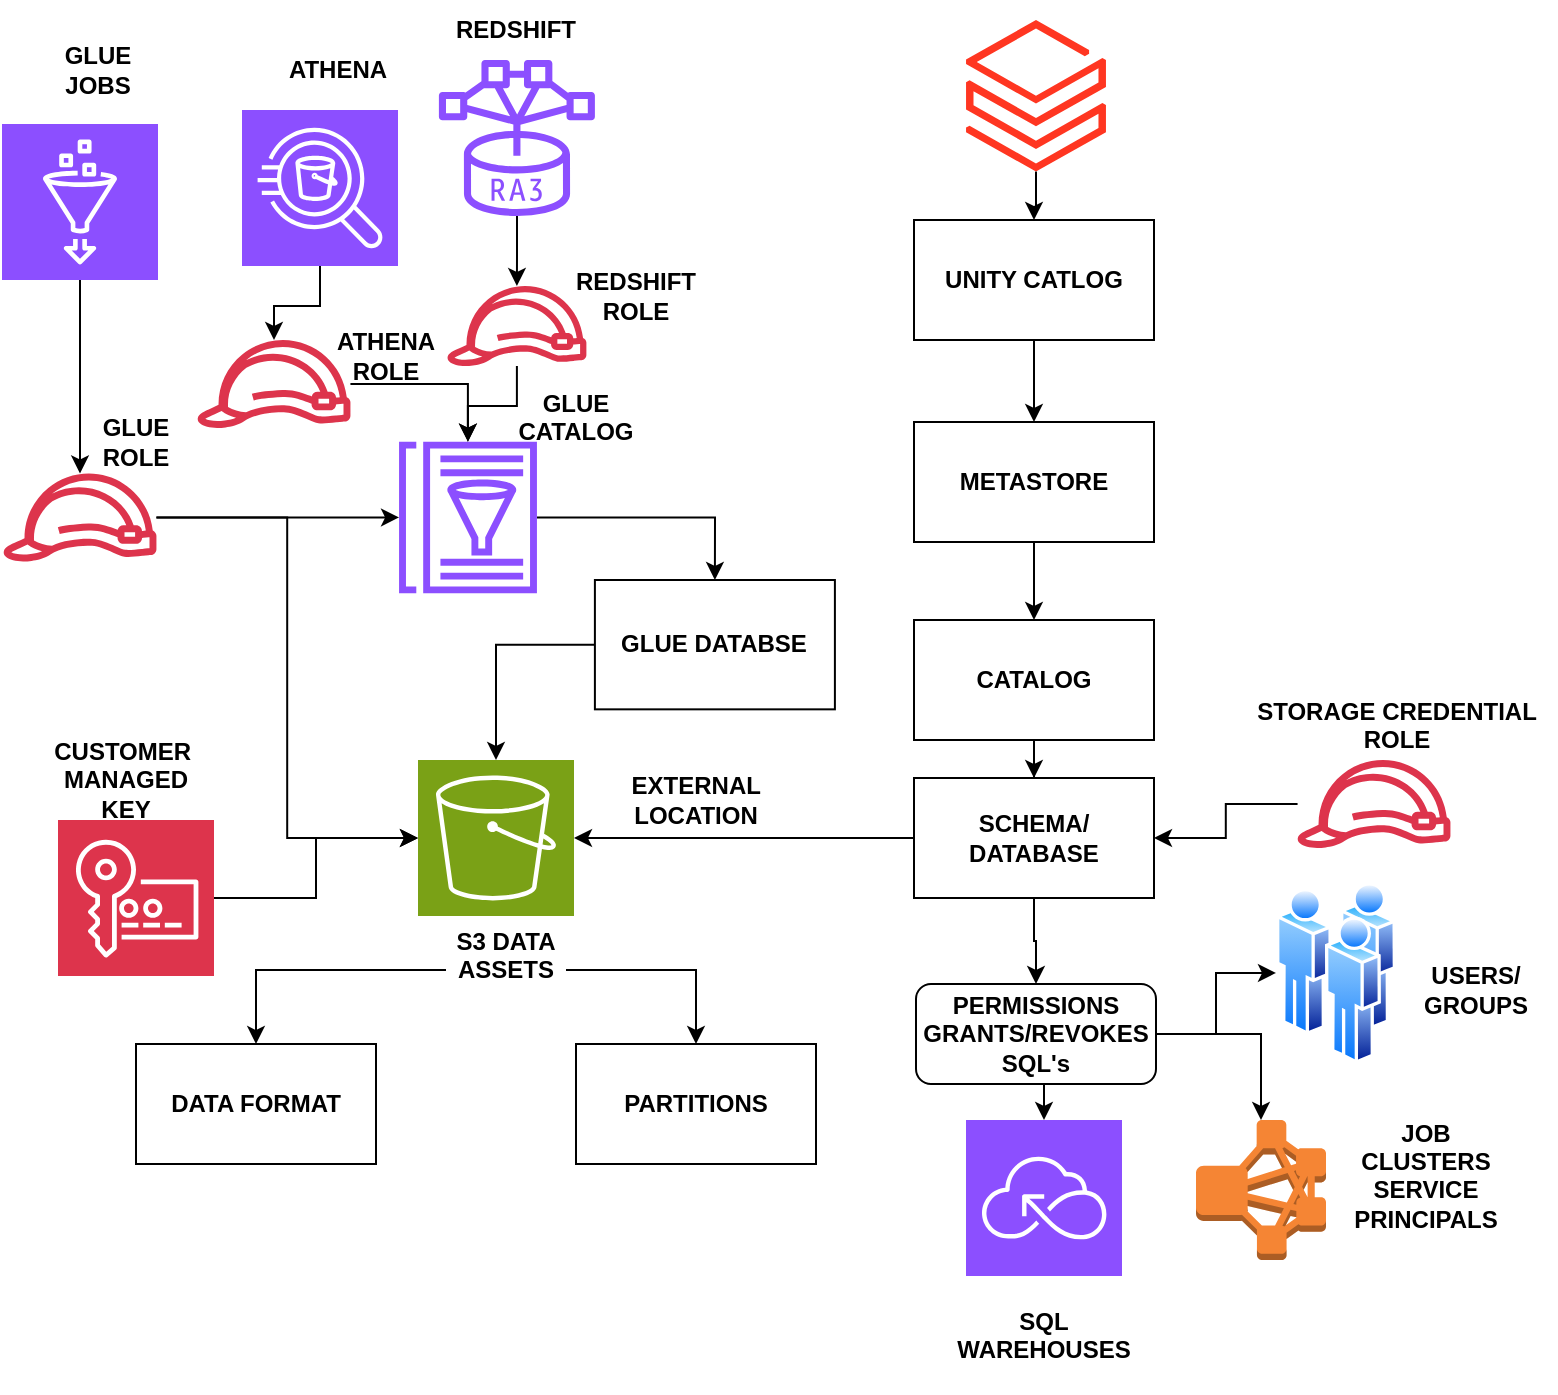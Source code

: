 <mxfile version="24.2.0" type="github">
  <diagram name="Page-1" id="ufURELxltCB_q80mnHpT">
    <mxGraphModel dx="2298" dy="715" grid="1" gridSize="10" guides="1" tooltips="1" connect="1" arrows="1" fold="1" page="1" pageScale="1" pageWidth="850" pageHeight="1100" math="0" shadow="0">
      <root>
        <mxCell id="0" />
        <mxCell id="1" parent="0" />
        <mxCell id="_6UW5Ic7uMs2FnUfCXlE-48" value="" style="edgeStyle=orthogonalEdgeStyle;rounded=0;orthogonalLoop=1;jettySize=auto;html=1;" edge="1" parent="1" source="_6UW5Ic7uMs2FnUfCXlE-1" target="_6UW5Ic7uMs2FnUfCXlE-41">
          <mxGeometry relative="1" as="geometry" />
        </mxCell>
        <mxCell id="_6UW5Ic7uMs2FnUfCXlE-1" value="" style="sketch=0;points=[[0,0,0],[0.25,0,0],[0.5,0,0],[0.75,0,0],[1,0,0],[0,1,0],[0.25,1,0],[0.5,1,0],[0.75,1,0],[1,1,0],[0,0.25,0],[0,0.5,0],[0,0.75,0],[1,0.25,0],[1,0.5,0],[1,0.75,0]];outlineConnect=0;fontColor=#232F3E;fillColor=#8C4FFF;strokeColor=#ffffff;dashed=0;verticalLabelPosition=bottom;verticalAlign=top;align=center;html=1;fontSize=12;fontStyle=0;aspect=fixed;shape=mxgraph.aws4.resourceIcon;resIcon=mxgraph.aws4.glue;" vertex="1" parent="1">
          <mxGeometry x="-287" y="212" width="78" height="78" as="geometry" />
        </mxCell>
        <mxCell id="_6UW5Ic7uMs2FnUfCXlE-50" style="edgeStyle=orthogonalEdgeStyle;rounded=0;orthogonalLoop=1;jettySize=auto;html=1;" edge="1" parent="1" source="_6UW5Ic7uMs2FnUfCXlE-2" target="_6UW5Ic7uMs2FnUfCXlE-42">
          <mxGeometry relative="1" as="geometry" />
        </mxCell>
        <mxCell id="_6UW5Ic7uMs2FnUfCXlE-2" value="" style="sketch=0;points=[[0,0,0],[0.25,0,0],[0.5,0,0],[0.75,0,0],[1,0,0],[0,1,0],[0.25,1,0],[0.5,1,0],[0.75,1,0],[1,1,0],[0,0.25,0],[0,0.5,0],[0,0.75,0],[1,0.25,0],[1,0.5,0],[1,0.75,0]];outlineConnect=0;fontColor=#232F3E;fillColor=#8C4FFF;strokeColor=#ffffff;dashed=0;verticalLabelPosition=bottom;verticalAlign=top;align=center;html=1;fontSize=12;fontStyle=0;aspect=fixed;shape=mxgraph.aws4.resourceIcon;resIcon=mxgraph.aws4.athena;" vertex="1" parent="1">
          <mxGeometry x="-167" y="205" width="78" height="78" as="geometry" />
        </mxCell>
        <mxCell id="_6UW5Ic7uMs2FnUfCXlE-75" value="" style="edgeStyle=orthogonalEdgeStyle;rounded=0;orthogonalLoop=1;jettySize=auto;html=1;entryX=0.5;entryY=0;entryDx=0;entryDy=0;" edge="1" parent="1" source="_6UW5Ic7uMs2FnUfCXlE-3" target="_6UW5Ic7uMs2FnUfCXlE-68">
          <mxGeometry relative="1" as="geometry">
            <mxPoint x="70.53" y="397.915" as="targetPoint" />
            <mxPoint x="-10.002" y="397.9" as="sourcePoint" />
          </mxGeometry>
        </mxCell>
        <mxCell id="_6UW5Ic7uMs2FnUfCXlE-3" value="" style="sketch=0;outlineConnect=0;fontColor=#232F3E;gradientColor=none;fillColor=#8C4FFF;strokeColor=none;dashed=0;verticalLabelPosition=bottom;verticalAlign=top;align=center;html=1;fontSize=12;fontStyle=0;aspect=fixed;pointerEvents=1;shape=mxgraph.aws4.glue_data_catalog;" vertex="1" parent="1">
          <mxGeometry x="-89" y="370.83" width="70" height="75.83" as="geometry" />
        </mxCell>
        <mxCell id="_6UW5Ic7uMs2FnUfCXlE-90" style="edgeStyle=orthogonalEdgeStyle;rounded=0;orthogonalLoop=1;jettySize=auto;html=1;" edge="1" parent="1" source="_6UW5Ic7uMs2FnUfCXlE-4" target="_6UW5Ic7uMs2FnUfCXlE-43">
          <mxGeometry relative="1" as="geometry" />
        </mxCell>
        <mxCell id="_6UW5Ic7uMs2FnUfCXlE-4" value="" style="sketch=0;outlineConnect=0;fontColor=#232F3E;gradientColor=none;fillColor=#8C4FFF;strokeColor=none;dashed=0;verticalLabelPosition=bottom;verticalAlign=top;align=center;html=1;fontSize=12;fontStyle=0;aspect=fixed;pointerEvents=1;shape=mxgraph.aws4.redshift_ra3;" vertex="1" parent="1">
          <mxGeometry x="-68.55" y="180" width="78" height="78" as="geometry" />
        </mxCell>
        <mxCell id="_6UW5Ic7uMs2FnUfCXlE-5" value="" style="sketch=0;points=[[0,0,0],[0.25,0,0],[0.5,0,0],[0.75,0,0],[1,0,0],[0,1,0],[0.25,1,0],[0.5,1,0],[0.75,1,0],[1,1,0],[0,0.25,0],[0,0.5,0],[0,0.75,0],[1,0.25,0],[1,0.5,0],[1,0.75,0]];outlineConnect=0;fontColor=#232F3E;fillColor=#7AA116;strokeColor=#ffffff;dashed=0;verticalLabelPosition=bottom;verticalAlign=top;align=center;html=1;fontSize=12;fontStyle=0;aspect=fixed;shape=mxgraph.aws4.resourceIcon;resIcon=mxgraph.aws4.s3;" vertex="1" parent="1">
          <mxGeometry x="-79" y="530" width="78" height="78" as="geometry" />
        </mxCell>
        <mxCell id="_6UW5Ic7uMs2FnUfCXlE-49" style="edgeStyle=orthogonalEdgeStyle;rounded=0;orthogonalLoop=1;jettySize=auto;html=1;" edge="1" parent="1" source="_6UW5Ic7uMs2FnUfCXlE-41" target="_6UW5Ic7uMs2FnUfCXlE-3">
          <mxGeometry relative="1" as="geometry" />
        </mxCell>
        <mxCell id="_6UW5Ic7uMs2FnUfCXlE-56" style="edgeStyle=orthogonalEdgeStyle;rounded=0;orthogonalLoop=1;jettySize=auto;html=1;entryX=0;entryY=0.5;entryDx=0;entryDy=0;entryPerimeter=0;" edge="1" parent="1" source="_6UW5Ic7uMs2FnUfCXlE-41" target="_6UW5Ic7uMs2FnUfCXlE-5">
          <mxGeometry relative="1" as="geometry">
            <mxPoint x="-80" y="530" as="targetPoint" />
          </mxGeometry>
        </mxCell>
        <mxCell id="_6UW5Ic7uMs2FnUfCXlE-41" value="" style="sketch=0;outlineConnect=0;fontColor=#232F3E;gradientColor=none;fillColor=#DD344C;strokeColor=none;dashed=0;verticalLabelPosition=bottom;verticalAlign=top;align=center;html=1;fontSize=12;fontStyle=0;aspect=fixed;pointerEvents=1;shape=mxgraph.aws4.role;" vertex="1" parent="1">
          <mxGeometry x="-287" y="386.74" width="78" height="44" as="geometry" />
        </mxCell>
        <mxCell id="_6UW5Ic7uMs2FnUfCXlE-52" value="" style="edgeStyle=orthogonalEdgeStyle;rounded=0;orthogonalLoop=1;jettySize=auto;html=1;" edge="1" parent="1" source="_6UW5Ic7uMs2FnUfCXlE-42" target="_6UW5Ic7uMs2FnUfCXlE-3">
          <mxGeometry relative="1" as="geometry" />
        </mxCell>
        <mxCell id="_6UW5Ic7uMs2FnUfCXlE-42" value="" style="sketch=0;outlineConnect=0;fontColor=#232F3E;gradientColor=none;fillColor=#DD344C;strokeColor=none;dashed=0;verticalLabelPosition=bottom;verticalAlign=top;align=center;html=1;fontSize=12;fontStyle=0;aspect=fixed;pointerEvents=1;shape=mxgraph.aws4.role;" vertex="1" parent="1">
          <mxGeometry x="-190" y="320" width="78" height="44" as="geometry" />
        </mxCell>
        <mxCell id="_6UW5Ic7uMs2FnUfCXlE-94" style="edgeStyle=orthogonalEdgeStyle;rounded=0;orthogonalLoop=1;jettySize=auto;html=1;" edge="1" parent="1" source="_6UW5Ic7uMs2FnUfCXlE-43" target="_6UW5Ic7uMs2FnUfCXlE-3">
          <mxGeometry relative="1" as="geometry" />
        </mxCell>
        <mxCell id="_6UW5Ic7uMs2FnUfCXlE-43" value="" style="sketch=0;outlineConnect=0;fontColor=#232F3E;gradientColor=none;fillColor=#DD344C;strokeColor=none;dashed=0;verticalLabelPosition=bottom;verticalAlign=top;align=center;html=1;fontSize=12;fontStyle=0;aspect=fixed;pointerEvents=1;shape=mxgraph.aws4.role;" vertex="1" parent="1">
          <mxGeometry x="-65" y="293" width="70.91" height="40" as="geometry" />
        </mxCell>
        <mxCell id="_6UW5Ic7uMs2FnUfCXlE-76" value="" style="edgeStyle=orthogonalEdgeStyle;rounded=0;orthogonalLoop=1;jettySize=auto;html=1;" edge="1" parent="1" source="_6UW5Ic7uMs2FnUfCXlE-57" target="_6UW5Ic7uMs2FnUfCXlE-58">
          <mxGeometry relative="1" as="geometry" />
        </mxCell>
        <mxCell id="_6UW5Ic7uMs2FnUfCXlE-57" value="" style="image;aspect=fixed;html=1;points=[];align=center;fontSize=12;image=img/lib/azure2/analytics/Azure_Databricks.svg;" vertex="1" parent="1">
          <mxGeometry x="195" y="160" width="70" height="75.8" as="geometry" />
        </mxCell>
        <mxCell id="_6UW5Ic7uMs2FnUfCXlE-63" style="edgeStyle=orthogonalEdgeStyle;rounded=0;orthogonalLoop=1;jettySize=auto;html=1;" edge="1" parent="1" source="_6UW5Ic7uMs2FnUfCXlE-58" target="_6UW5Ic7uMs2FnUfCXlE-59">
          <mxGeometry relative="1" as="geometry" />
        </mxCell>
        <mxCell id="_6UW5Ic7uMs2FnUfCXlE-58" value="&lt;b&gt;UNITY CATLOG&lt;/b&gt;" style="rounded=0;whiteSpace=wrap;html=1;" vertex="1" parent="1">
          <mxGeometry x="169" y="260" width="120" height="60" as="geometry" />
        </mxCell>
        <mxCell id="_6UW5Ic7uMs2FnUfCXlE-64" value="" style="edgeStyle=orthogonalEdgeStyle;rounded=0;orthogonalLoop=1;jettySize=auto;html=1;" edge="1" parent="1" source="_6UW5Ic7uMs2FnUfCXlE-59" target="_6UW5Ic7uMs2FnUfCXlE-60">
          <mxGeometry relative="1" as="geometry" />
        </mxCell>
        <mxCell id="_6UW5Ic7uMs2FnUfCXlE-59" value="&lt;b&gt;METASTORE&lt;/b&gt;" style="rounded=0;whiteSpace=wrap;html=1;" vertex="1" parent="1">
          <mxGeometry x="169" y="361" width="120" height="60" as="geometry" />
        </mxCell>
        <mxCell id="_6UW5Ic7uMs2FnUfCXlE-65" value="" style="edgeStyle=orthogonalEdgeStyle;rounded=0;orthogonalLoop=1;jettySize=auto;html=1;" edge="1" parent="1" source="_6UW5Ic7uMs2FnUfCXlE-60" target="_6UW5Ic7uMs2FnUfCXlE-61">
          <mxGeometry relative="1" as="geometry" />
        </mxCell>
        <mxCell id="_6UW5Ic7uMs2FnUfCXlE-60" value="&lt;b&gt;CATALOG&lt;/b&gt;" style="rounded=0;whiteSpace=wrap;html=1;" vertex="1" parent="1">
          <mxGeometry x="169" y="460.0" width="120" height="60" as="geometry" />
        </mxCell>
        <mxCell id="_6UW5Ic7uMs2FnUfCXlE-93" value="" style="edgeStyle=orthogonalEdgeStyle;rounded=0;orthogonalLoop=1;jettySize=auto;html=1;" edge="1" parent="1" source="_6UW5Ic7uMs2FnUfCXlE-61" target="_6UW5Ic7uMs2FnUfCXlE-92">
          <mxGeometry relative="1" as="geometry" />
        </mxCell>
        <mxCell id="_6UW5Ic7uMs2FnUfCXlE-61" value="&lt;b&gt;SCHEMA/&lt;/b&gt;&lt;div&gt;&lt;b&gt;DATABASE&lt;/b&gt;&lt;/div&gt;" style="rounded=0;whiteSpace=wrap;html=1;" vertex="1" parent="1">
          <mxGeometry x="169" y="539" width="120" height="60" as="geometry" />
        </mxCell>
        <mxCell id="_6UW5Ic7uMs2FnUfCXlE-62" style="edgeStyle=orthogonalEdgeStyle;rounded=0;orthogonalLoop=1;jettySize=auto;html=1;entryX=1;entryY=0.5;entryDx=0;entryDy=0;entryPerimeter=0;" edge="1" parent="1" source="_6UW5Ic7uMs2FnUfCXlE-61" target="_6UW5Ic7uMs2FnUfCXlE-5">
          <mxGeometry relative="1" as="geometry" />
        </mxCell>
        <mxCell id="_6UW5Ic7uMs2FnUfCXlE-67" value="" style="edgeStyle=orthogonalEdgeStyle;rounded=0;orthogonalLoop=1;jettySize=auto;html=1;" edge="1" parent="1" source="_6UW5Ic7uMs2FnUfCXlE-66" target="_6UW5Ic7uMs2FnUfCXlE-61">
          <mxGeometry relative="1" as="geometry" />
        </mxCell>
        <mxCell id="_6UW5Ic7uMs2FnUfCXlE-66" value="" style="sketch=0;outlineConnect=0;fontColor=#232F3E;gradientColor=none;fillColor=#DD344C;strokeColor=none;dashed=0;verticalLabelPosition=bottom;verticalAlign=top;align=center;html=1;fontSize=12;fontStyle=0;aspect=fixed;pointerEvents=1;shape=mxgraph.aws4.role;" vertex="1" parent="1">
          <mxGeometry x="360" y="530" width="78" height="44" as="geometry" />
        </mxCell>
        <mxCell id="_6UW5Ic7uMs2FnUfCXlE-74" style="edgeStyle=orthogonalEdgeStyle;rounded=0;orthogonalLoop=1;jettySize=auto;html=1;" edge="1" parent="1" source="_6UW5Ic7uMs2FnUfCXlE-68" target="_6UW5Ic7uMs2FnUfCXlE-5">
          <mxGeometry relative="1" as="geometry" />
        </mxCell>
        <mxCell id="_6UW5Ic7uMs2FnUfCXlE-68" value="&lt;b&gt;GLUE DATABSE&lt;/b&gt;" style="rounded=0;whiteSpace=wrap;html=1;" vertex="1" parent="1">
          <mxGeometry x="9.45" y="440" width="120" height="64.67" as="geometry" />
        </mxCell>
        <mxCell id="_6UW5Ic7uMs2FnUfCXlE-79" value="&lt;b&gt;GLUE CATALOG&lt;/b&gt;&lt;div&gt;&lt;br&gt;&lt;/div&gt;" style="text;html=1;align=center;verticalAlign=middle;whiteSpace=wrap;rounded=0;" vertex="1" parent="1">
          <mxGeometry x="-30" y="351.33" width="60" height="30" as="geometry" />
        </mxCell>
        <mxCell id="_6UW5Ic7uMs2FnUfCXlE-84" style="edgeStyle=orthogonalEdgeStyle;rounded=0;orthogonalLoop=1;jettySize=auto;html=1;" edge="1" parent="1" source="_6UW5Ic7uMs2FnUfCXlE-80" target="_6UW5Ic7uMs2FnUfCXlE-82">
          <mxGeometry relative="1" as="geometry" />
        </mxCell>
        <mxCell id="_6UW5Ic7uMs2FnUfCXlE-85" style="edgeStyle=orthogonalEdgeStyle;rounded=0;orthogonalLoop=1;jettySize=auto;html=1;" edge="1" parent="1" source="_6UW5Ic7uMs2FnUfCXlE-80" target="_6UW5Ic7uMs2FnUfCXlE-81">
          <mxGeometry relative="1" as="geometry" />
        </mxCell>
        <mxCell id="_6UW5Ic7uMs2FnUfCXlE-80" value="&lt;b&gt;S3 DATA ASSETS&lt;/b&gt;&lt;div&gt;&lt;br&gt;&lt;/div&gt;" style="text;html=1;align=center;verticalAlign=middle;whiteSpace=wrap;rounded=0;" vertex="1" parent="1">
          <mxGeometry x="-65" y="620" width="60" height="30" as="geometry" />
        </mxCell>
        <mxCell id="_6UW5Ic7uMs2FnUfCXlE-81" value="&lt;b&gt;DATA FORMAT&lt;/b&gt;" style="rounded=0;whiteSpace=wrap;html=1;" vertex="1" parent="1">
          <mxGeometry x="-220" y="672" width="120" height="60" as="geometry" />
        </mxCell>
        <mxCell id="_6UW5Ic7uMs2FnUfCXlE-82" value="&lt;b&gt;PARTITIONS&lt;/b&gt;" style="rounded=0;whiteSpace=wrap;html=1;" vertex="1" parent="1">
          <mxGeometry y="672" width="120" height="60" as="geometry" />
        </mxCell>
        <mxCell id="_6UW5Ic7uMs2FnUfCXlE-86" value="&lt;b&gt;ATHENA&lt;/b&gt;" style="text;html=1;align=center;verticalAlign=middle;whiteSpace=wrap;rounded=0;" vertex="1" parent="1">
          <mxGeometry x="-149" y="170" width="60" height="30" as="geometry" />
        </mxCell>
        <mxCell id="_6UW5Ic7uMs2FnUfCXlE-89" value="&lt;b&gt;GLUE JOBS&lt;/b&gt;" style="text;html=1;align=center;verticalAlign=middle;whiteSpace=wrap;rounded=0;" vertex="1" parent="1">
          <mxGeometry x="-269" y="170" width="60" height="30" as="geometry" />
        </mxCell>
        <mxCell id="_6UW5Ic7uMs2FnUfCXlE-91" value="&lt;b&gt;REDSHIFT&lt;/b&gt;" style="text;html=1;align=center;verticalAlign=middle;whiteSpace=wrap;rounded=0;" vertex="1" parent="1">
          <mxGeometry x="-59.55" y="150" width="60" height="30" as="geometry" />
        </mxCell>
        <mxCell id="_6UW5Ic7uMs2FnUfCXlE-97" style="edgeStyle=orthogonalEdgeStyle;rounded=0;orthogonalLoop=1;jettySize=auto;html=1;entryX=0;entryY=0.5;entryDx=0;entryDy=0;" edge="1" parent="1" source="_6UW5Ic7uMs2FnUfCXlE-92" target="_6UW5Ic7uMs2FnUfCXlE-95">
          <mxGeometry relative="1" as="geometry" />
        </mxCell>
        <mxCell id="_6UW5Ic7uMs2FnUfCXlE-105" style="edgeStyle=orthogonalEdgeStyle;rounded=0;orthogonalLoop=1;jettySize=auto;html=1;" edge="1" parent="1" source="_6UW5Ic7uMs2FnUfCXlE-92" target="_6UW5Ic7uMs2FnUfCXlE-104">
          <mxGeometry relative="1" as="geometry" />
        </mxCell>
        <mxCell id="_6UW5Ic7uMs2FnUfCXlE-92" value="&lt;b&gt;PERMISSIONS&lt;/b&gt;&lt;div&gt;&lt;b&gt;GRANTS/REVOKES&lt;/b&gt;&lt;/div&gt;&lt;div&gt;&lt;b&gt;SQL&#39;s&lt;/b&gt;&lt;/div&gt;" style="rounded=1;whiteSpace=wrap;html=1;" vertex="1" parent="1">
          <mxGeometry x="170" y="642" width="120" height="50" as="geometry" />
        </mxCell>
        <mxCell id="_6UW5Ic7uMs2FnUfCXlE-95" value="" style="image;aspect=fixed;perimeter=ellipsePerimeter;html=1;align=center;shadow=0;dashed=0;spacingTop=3;image=img/lib/active_directory/users.svg;" vertex="1" parent="1">
          <mxGeometry x="350" y="591" width="60" height="90.91" as="geometry" />
        </mxCell>
        <mxCell id="_6UW5Ic7uMs2FnUfCXlE-96" value="&lt;b&gt;USERS/ GROUPS&lt;/b&gt;" style="text;html=1;align=center;verticalAlign=middle;whiteSpace=wrap;rounded=0;" vertex="1" parent="1">
          <mxGeometry x="420" y="630" width="60" height="30" as="geometry" />
        </mxCell>
        <mxCell id="_6UW5Ic7uMs2FnUfCXlE-98" value="&lt;b&gt;REDSHIFT ROLE&lt;/b&gt;" style="text;html=1;align=center;verticalAlign=middle;whiteSpace=wrap;rounded=0;" vertex="1" parent="1">
          <mxGeometry y="283" width="60" height="30" as="geometry" />
        </mxCell>
        <mxCell id="_6UW5Ic7uMs2FnUfCXlE-99" value="&lt;b&gt;GLUE ROLE&lt;/b&gt;" style="text;html=1;align=center;verticalAlign=middle;whiteSpace=wrap;rounded=0;" vertex="1" parent="1">
          <mxGeometry x="-250" y="351.33" width="60" height="39" as="geometry" />
        </mxCell>
        <mxCell id="_6UW5Ic7uMs2FnUfCXlE-100" value="&lt;b&gt;ATHENA ROLE&lt;/b&gt;" style="text;html=1;align=center;verticalAlign=middle;whiteSpace=wrap;rounded=0;" vertex="1" parent="1">
          <mxGeometry x="-125" y="313" width="60" height="30" as="geometry" />
        </mxCell>
        <mxCell id="_6UW5Ic7uMs2FnUfCXlE-102" value="&lt;b&gt;STORAGE CREDENTIAL&lt;/b&gt;&lt;div&gt;&lt;b&gt;ROLE&lt;/b&gt;&lt;/div&gt;&lt;div&gt;&lt;b&gt;&lt;br&gt;&lt;/b&gt;&lt;/div&gt;" style="text;html=1;align=center;verticalAlign=middle;resizable=0;points=[];autosize=1;strokeColor=none;fillColor=none;" vertex="1" parent="1">
          <mxGeometry x="330" y="490" width="160" height="60" as="geometry" />
        </mxCell>
        <mxCell id="_6UW5Ic7uMs2FnUfCXlE-103" value="" style="sketch=0;points=[[0,0,0],[0.25,0,0],[0.5,0,0],[0.75,0,0],[1,0,0],[0,1,0],[0.25,1,0],[0.5,1,0],[0.75,1,0],[1,1,0],[0,0.25,0],[0,0.5,0],[0,0.75,0],[1,0.25,0],[1,0.5,0],[1,0.75,0]];outlineConnect=0;fontColor=#232F3E;fillColor=#8C4FFF;strokeColor=#ffffff;dashed=0;verticalLabelPosition=bottom;verticalAlign=top;align=center;html=1;fontSize=12;fontStyle=0;aspect=fixed;shape=mxgraph.aws4.resourceIcon;resIcon=mxgraph.aws4.serverless;" vertex="1" parent="1">
          <mxGeometry x="195" y="710" width="78" height="78" as="geometry" />
        </mxCell>
        <mxCell id="_6UW5Ic7uMs2FnUfCXlE-104" value="" style="outlineConnect=0;dashed=0;verticalLabelPosition=bottom;verticalAlign=top;align=center;html=1;shape=mxgraph.aws3.emr_cluster;fillColor=#F58534;gradientColor=none;" vertex="1" parent="1">
          <mxGeometry x="310" y="710" width="65" height="70" as="geometry" />
        </mxCell>
        <mxCell id="_6UW5Ic7uMs2FnUfCXlE-106" style="edgeStyle=orthogonalEdgeStyle;rounded=0;orthogonalLoop=1;jettySize=auto;html=1;exitX=0.5;exitY=1;exitDx=0;exitDy=0;entryX=0.5;entryY=0;entryDx=0;entryDy=0;entryPerimeter=0;" edge="1" parent="1" source="_6UW5Ic7uMs2FnUfCXlE-92" target="_6UW5Ic7uMs2FnUfCXlE-103">
          <mxGeometry relative="1" as="geometry" />
        </mxCell>
        <mxCell id="_6UW5Ic7uMs2FnUfCXlE-107" value="&lt;b&gt;SQL WAREHOUSES&lt;/b&gt;&lt;div&gt;&lt;b&gt;&lt;br&gt;&lt;/b&gt;&lt;/div&gt;" style="text;html=1;align=center;verticalAlign=middle;whiteSpace=wrap;rounded=0;" vertex="1" parent="1">
          <mxGeometry x="204" y="810" width="60" height="30" as="geometry" />
        </mxCell>
        <mxCell id="_6UW5Ic7uMs2FnUfCXlE-108" value="&lt;b&gt;JOB CLUSTERS&lt;/b&gt;&lt;div&gt;&lt;b&gt;SERVICE PRINCIPALS&lt;/b&gt;&lt;/div&gt;&lt;div&gt;&lt;b&gt;&lt;br&gt;&lt;/b&gt;&lt;/div&gt;" style="text;html=1;align=center;verticalAlign=middle;whiteSpace=wrap;rounded=0;" vertex="1" parent="1">
          <mxGeometry x="395" y="730" width="60" height="30" as="geometry" />
        </mxCell>
        <mxCell id="_6UW5Ic7uMs2FnUfCXlE-112" value="&lt;b&gt;EXTERNAL LOCATION&lt;/b&gt;" style="text;html=1;align=center;verticalAlign=middle;whiteSpace=wrap;rounded=0;" vertex="1" parent="1">
          <mxGeometry x="30" y="535" width="60" height="30" as="geometry" />
        </mxCell>
        <mxCell id="_6UW5Ic7uMs2FnUfCXlE-114" style="edgeStyle=orthogonalEdgeStyle;rounded=0;orthogonalLoop=1;jettySize=auto;html=1;" edge="1" parent="1" source="_6UW5Ic7uMs2FnUfCXlE-113" target="_6UW5Ic7uMs2FnUfCXlE-5">
          <mxGeometry relative="1" as="geometry" />
        </mxCell>
        <mxCell id="_6UW5Ic7uMs2FnUfCXlE-113" value="" style="sketch=0;points=[[0,0,0],[0.25,0,0],[0.5,0,0],[0.75,0,0],[1,0,0],[0,1,0],[0.25,1,0],[0.5,1,0],[0.75,1,0],[1,1,0],[0,0.25,0],[0,0.5,0],[0,0.75,0],[1,0.25,0],[1,0.5,0],[1,0.75,0]];outlineConnect=0;fontColor=#232F3E;fillColor=#DD344C;strokeColor=#ffffff;dashed=0;verticalLabelPosition=bottom;verticalAlign=top;align=center;html=1;fontSize=12;fontStyle=0;aspect=fixed;shape=mxgraph.aws4.resourceIcon;resIcon=mxgraph.aws4.key_management_service;" vertex="1" parent="1">
          <mxGeometry x="-259" y="560" width="78" height="78" as="geometry" />
        </mxCell>
        <mxCell id="_6UW5Ic7uMs2FnUfCXlE-115" value="&lt;b&gt;CUSTOMER&amp;nbsp; MANAGED KEY&lt;/b&gt;" style="text;html=1;align=center;verticalAlign=middle;whiteSpace=wrap;rounded=0;" vertex="1" parent="1">
          <mxGeometry x="-260" y="520" width="70" height="40" as="geometry" />
        </mxCell>
      </root>
    </mxGraphModel>
  </diagram>
</mxfile>
